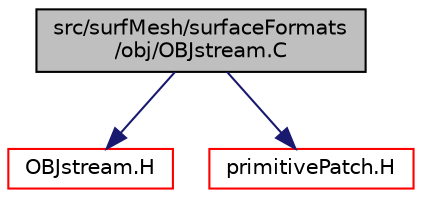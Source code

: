 digraph "src/surfMesh/surfaceFormats/obj/OBJstream.C"
{
  bgcolor="transparent";
  edge [fontname="Helvetica",fontsize="10",labelfontname="Helvetica",labelfontsize="10"];
  node [fontname="Helvetica",fontsize="10",shape=record];
  Node1 [label="src/surfMesh/surfaceFormats\l/obj/OBJstream.C",height=0.2,width=0.4,color="black", fillcolor="grey75", style="filled", fontcolor="black"];
  Node1 -> Node2 [color="midnightblue",fontsize="10",style="solid",fontname="Helvetica"];
  Node2 [label="OBJstream.H",height=0.2,width=0.4,color="red",URL="$a10077.html"];
  Node1 -> Node3 [color="midnightblue",fontsize="10",style="solid",fontname="Helvetica"];
  Node3 [label="primitivePatch.H",height=0.2,width=0.4,color="red",URL="$a08875.html"];
}

